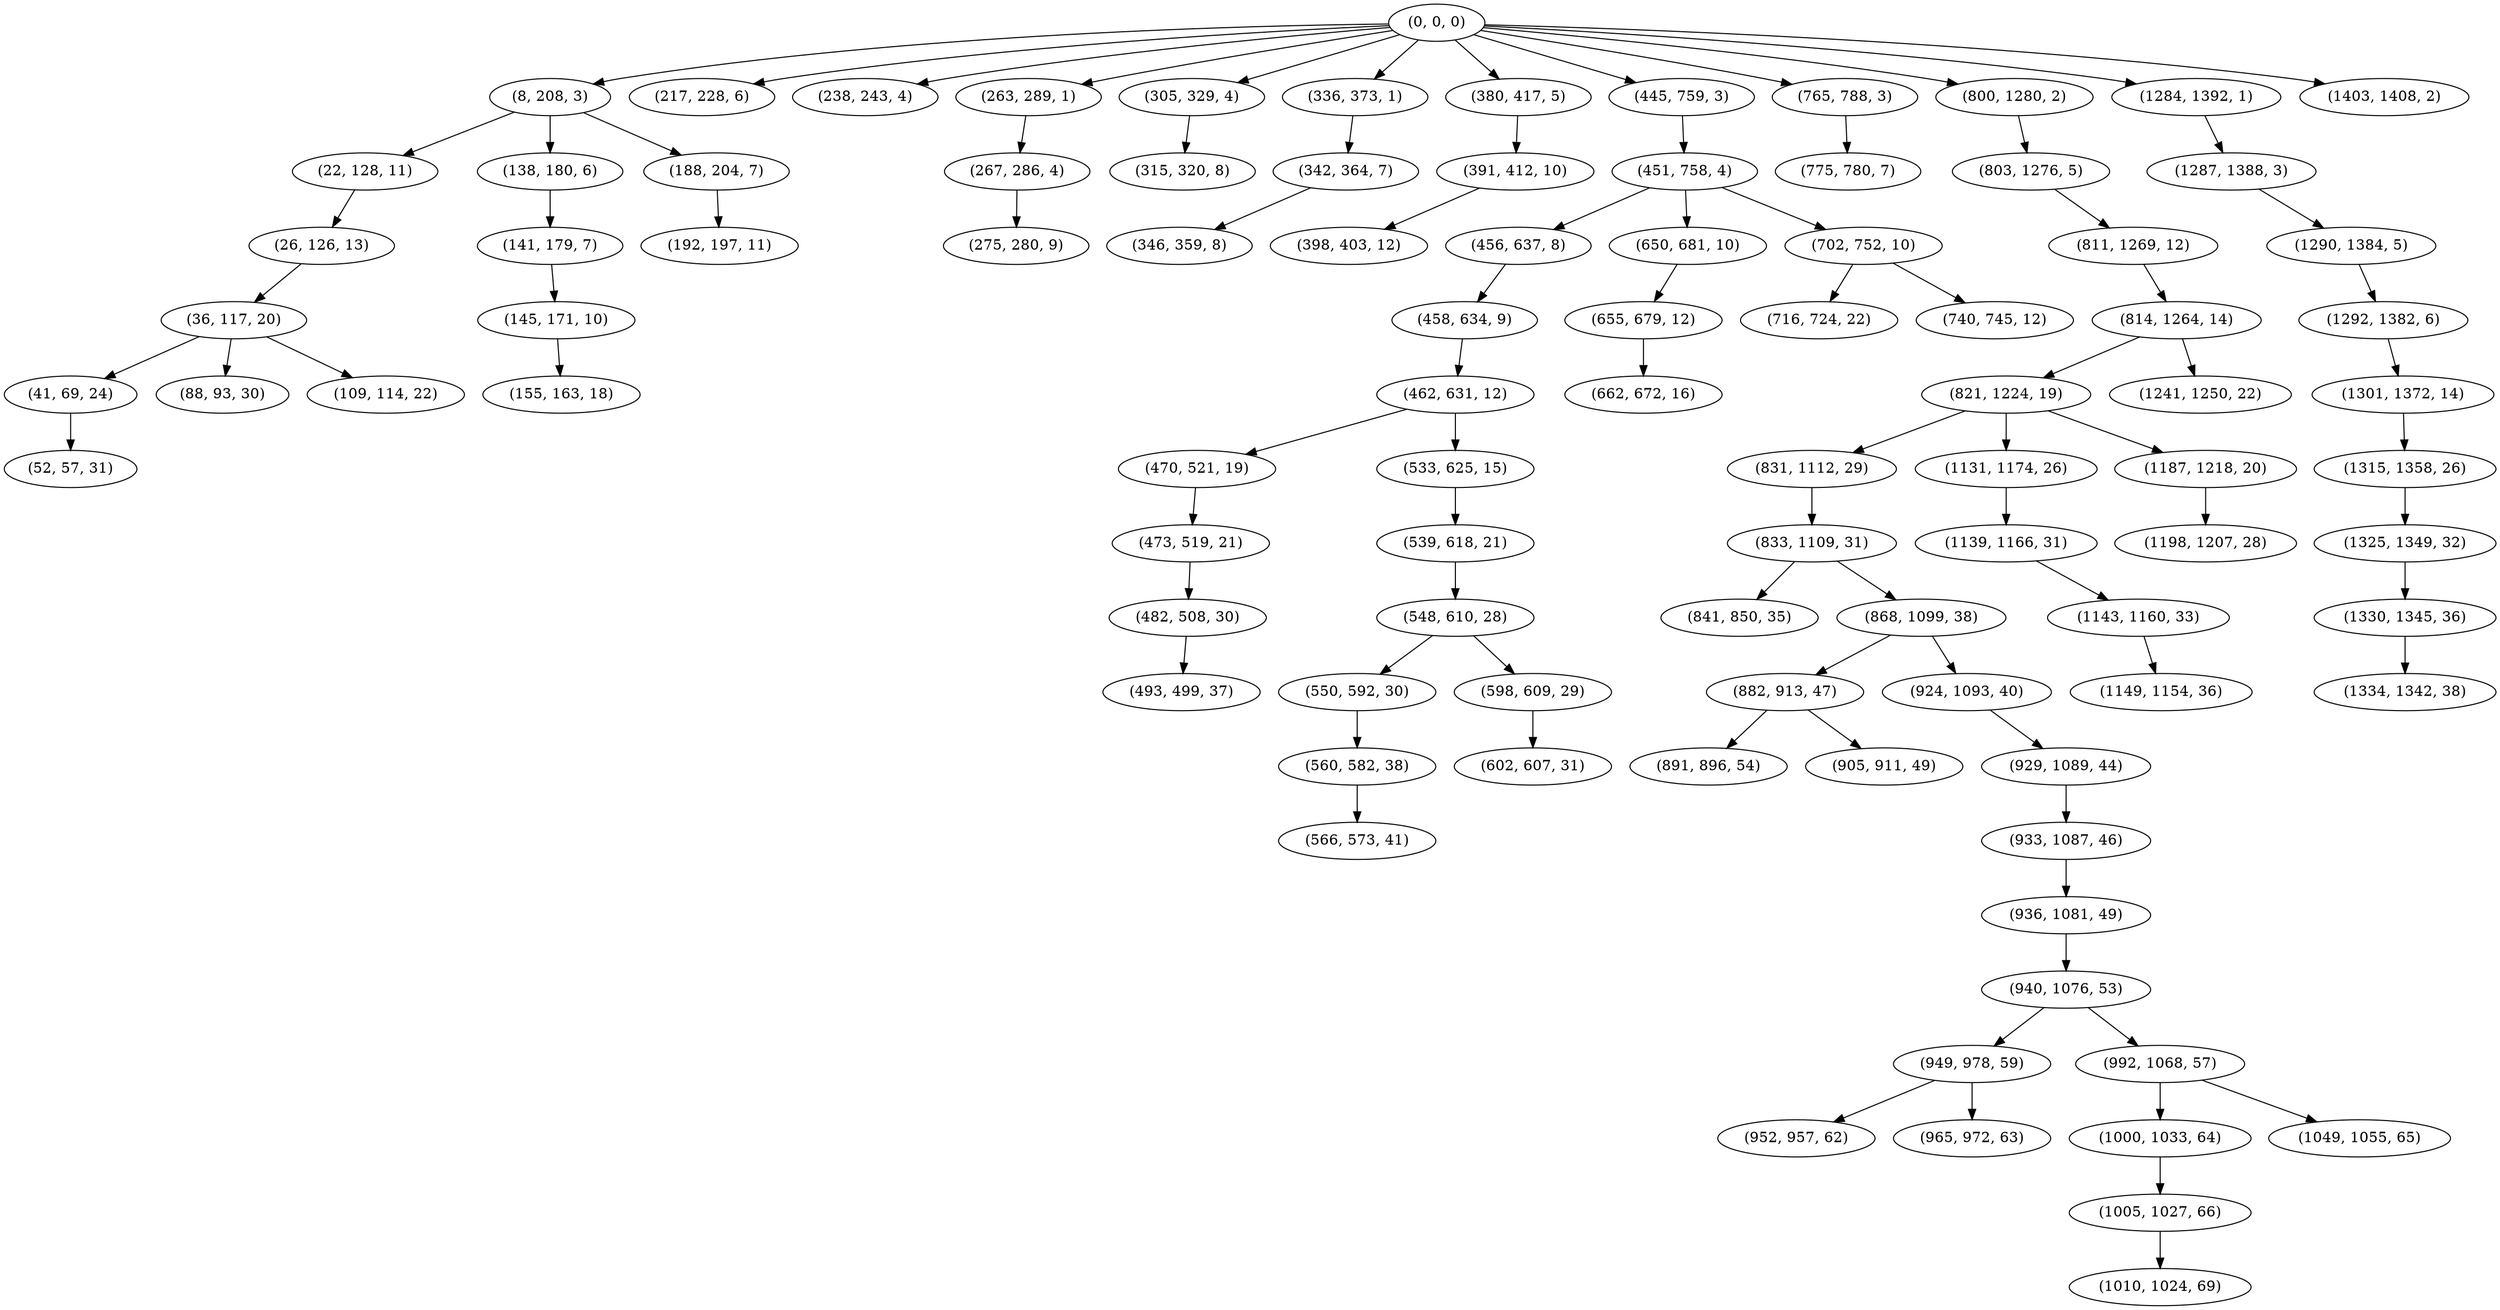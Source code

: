 digraph tree {
    "(0, 0, 0)";
    "(8, 208, 3)";
    "(22, 128, 11)";
    "(26, 126, 13)";
    "(36, 117, 20)";
    "(41, 69, 24)";
    "(52, 57, 31)";
    "(88, 93, 30)";
    "(109, 114, 22)";
    "(138, 180, 6)";
    "(141, 179, 7)";
    "(145, 171, 10)";
    "(155, 163, 18)";
    "(188, 204, 7)";
    "(192, 197, 11)";
    "(217, 228, 6)";
    "(238, 243, 4)";
    "(263, 289, 1)";
    "(267, 286, 4)";
    "(275, 280, 9)";
    "(305, 329, 4)";
    "(315, 320, 8)";
    "(336, 373, 1)";
    "(342, 364, 7)";
    "(346, 359, 8)";
    "(380, 417, 5)";
    "(391, 412, 10)";
    "(398, 403, 12)";
    "(445, 759, 3)";
    "(451, 758, 4)";
    "(456, 637, 8)";
    "(458, 634, 9)";
    "(462, 631, 12)";
    "(470, 521, 19)";
    "(473, 519, 21)";
    "(482, 508, 30)";
    "(493, 499, 37)";
    "(533, 625, 15)";
    "(539, 618, 21)";
    "(548, 610, 28)";
    "(550, 592, 30)";
    "(560, 582, 38)";
    "(566, 573, 41)";
    "(598, 609, 29)";
    "(602, 607, 31)";
    "(650, 681, 10)";
    "(655, 679, 12)";
    "(662, 672, 16)";
    "(702, 752, 10)";
    "(716, 724, 22)";
    "(740, 745, 12)";
    "(765, 788, 3)";
    "(775, 780, 7)";
    "(800, 1280, 2)";
    "(803, 1276, 5)";
    "(811, 1269, 12)";
    "(814, 1264, 14)";
    "(821, 1224, 19)";
    "(831, 1112, 29)";
    "(833, 1109, 31)";
    "(841, 850, 35)";
    "(868, 1099, 38)";
    "(882, 913, 47)";
    "(891, 896, 54)";
    "(905, 911, 49)";
    "(924, 1093, 40)";
    "(929, 1089, 44)";
    "(933, 1087, 46)";
    "(936, 1081, 49)";
    "(940, 1076, 53)";
    "(949, 978, 59)";
    "(952, 957, 62)";
    "(965, 972, 63)";
    "(992, 1068, 57)";
    "(1000, 1033, 64)";
    "(1005, 1027, 66)";
    "(1010, 1024, 69)";
    "(1049, 1055, 65)";
    "(1131, 1174, 26)";
    "(1139, 1166, 31)";
    "(1143, 1160, 33)";
    "(1149, 1154, 36)";
    "(1187, 1218, 20)";
    "(1198, 1207, 28)";
    "(1241, 1250, 22)";
    "(1284, 1392, 1)";
    "(1287, 1388, 3)";
    "(1290, 1384, 5)";
    "(1292, 1382, 6)";
    "(1301, 1372, 14)";
    "(1315, 1358, 26)";
    "(1325, 1349, 32)";
    "(1330, 1345, 36)";
    "(1334, 1342, 38)";
    "(1403, 1408, 2)";
    "(0, 0, 0)" -> "(8, 208, 3)";
    "(0, 0, 0)" -> "(217, 228, 6)";
    "(0, 0, 0)" -> "(238, 243, 4)";
    "(0, 0, 0)" -> "(263, 289, 1)";
    "(0, 0, 0)" -> "(305, 329, 4)";
    "(0, 0, 0)" -> "(336, 373, 1)";
    "(0, 0, 0)" -> "(380, 417, 5)";
    "(0, 0, 0)" -> "(445, 759, 3)";
    "(0, 0, 0)" -> "(765, 788, 3)";
    "(0, 0, 0)" -> "(800, 1280, 2)";
    "(0, 0, 0)" -> "(1284, 1392, 1)";
    "(0, 0, 0)" -> "(1403, 1408, 2)";
    "(8, 208, 3)" -> "(22, 128, 11)";
    "(8, 208, 3)" -> "(138, 180, 6)";
    "(8, 208, 3)" -> "(188, 204, 7)";
    "(22, 128, 11)" -> "(26, 126, 13)";
    "(26, 126, 13)" -> "(36, 117, 20)";
    "(36, 117, 20)" -> "(41, 69, 24)";
    "(36, 117, 20)" -> "(88, 93, 30)";
    "(36, 117, 20)" -> "(109, 114, 22)";
    "(41, 69, 24)" -> "(52, 57, 31)";
    "(138, 180, 6)" -> "(141, 179, 7)";
    "(141, 179, 7)" -> "(145, 171, 10)";
    "(145, 171, 10)" -> "(155, 163, 18)";
    "(188, 204, 7)" -> "(192, 197, 11)";
    "(263, 289, 1)" -> "(267, 286, 4)";
    "(267, 286, 4)" -> "(275, 280, 9)";
    "(305, 329, 4)" -> "(315, 320, 8)";
    "(336, 373, 1)" -> "(342, 364, 7)";
    "(342, 364, 7)" -> "(346, 359, 8)";
    "(380, 417, 5)" -> "(391, 412, 10)";
    "(391, 412, 10)" -> "(398, 403, 12)";
    "(445, 759, 3)" -> "(451, 758, 4)";
    "(451, 758, 4)" -> "(456, 637, 8)";
    "(451, 758, 4)" -> "(650, 681, 10)";
    "(451, 758, 4)" -> "(702, 752, 10)";
    "(456, 637, 8)" -> "(458, 634, 9)";
    "(458, 634, 9)" -> "(462, 631, 12)";
    "(462, 631, 12)" -> "(470, 521, 19)";
    "(462, 631, 12)" -> "(533, 625, 15)";
    "(470, 521, 19)" -> "(473, 519, 21)";
    "(473, 519, 21)" -> "(482, 508, 30)";
    "(482, 508, 30)" -> "(493, 499, 37)";
    "(533, 625, 15)" -> "(539, 618, 21)";
    "(539, 618, 21)" -> "(548, 610, 28)";
    "(548, 610, 28)" -> "(550, 592, 30)";
    "(548, 610, 28)" -> "(598, 609, 29)";
    "(550, 592, 30)" -> "(560, 582, 38)";
    "(560, 582, 38)" -> "(566, 573, 41)";
    "(598, 609, 29)" -> "(602, 607, 31)";
    "(650, 681, 10)" -> "(655, 679, 12)";
    "(655, 679, 12)" -> "(662, 672, 16)";
    "(702, 752, 10)" -> "(716, 724, 22)";
    "(702, 752, 10)" -> "(740, 745, 12)";
    "(765, 788, 3)" -> "(775, 780, 7)";
    "(800, 1280, 2)" -> "(803, 1276, 5)";
    "(803, 1276, 5)" -> "(811, 1269, 12)";
    "(811, 1269, 12)" -> "(814, 1264, 14)";
    "(814, 1264, 14)" -> "(821, 1224, 19)";
    "(814, 1264, 14)" -> "(1241, 1250, 22)";
    "(821, 1224, 19)" -> "(831, 1112, 29)";
    "(821, 1224, 19)" -> "(1131, 1174, 26)";
    "(821, 1224, 19)" -> "(1187, 1218, 20)";
    "(831, 1112, 29)" -> "(833, 1109, 31)";
    "(833, 1109, 31)" -> "(841, 850, 35)";
    "(833, 1109, 31)" -> "(868, 1099, 38)";
    "(868, 1099, 38)" -> "(882, 913, 47)";
    "(868, 1099, 38)" -> "(924, 1093, 40)";
    "(882, 913, 47)" -> "(891, 896, 54)";
    "(882, 913, 47)" -> "(905, 911, 49)";
    "(924, 1093, 40)" -> "(929, 1089, 44)";
    "(929, 1089, 44)" -> "(933, 1087, 46)";
    "(933, 1087, 46)" -> "(936, 1081, 49)";
    "(936, 1081, 49)" -> "(940, 1076, 53)";
    "(940, 1076, 53)" -> "(949, 978, 59)";
    "(940, 1076, 53)" -> "(992, 1068, 57)";
    "(949, 978, 59)" -> "(952, 957, 62)";
    "(949, 978, 59)" -> "(965, 972, 63)";
    "(992, 1068, 57)" -> "(1000, 1033, 64)";
    "(992, 1068, 57)" -> "(1049, 1055, 65)";
    "(1000, 1033, 64)" -> "(1005, 1027, 66)";
    "(1005, 1027, 66)" -> "(1010, 1024, 69)";
    "(1131, 1174, 26)" -> "(1139, 1166, 31)";
    "(1139, 1166, 31)" -> "(1143, 1160, 33)";
    "(1143, 1160, 33)" -> "(1149, 1154, 36)";
    "(1187, 1218, 20)" -> "(1198, 1207, 28)";
    "(1284, 1392, 1)" -> "(1287, 1388, 3)";
    "(1287, 1388, 3)" -> "(1290, 1384, 5)";
    "(1290, 1384, 5)" -> "(1292, 1382, 6)";
    "(1292, 1382, 6)" -> "(1301, 1372, 14)";
    "(1301, 1372, 14)" -> "(1315, 1358, 26)";
    "(1315, 1358, 26)" -> "(1325, 1349, 32)";
    "(1325, 1349, 32)" -> "(1330, 1345, 36)";
    "(1330, 1345, 36)" -> "(1334, 1342, 38)";
}
